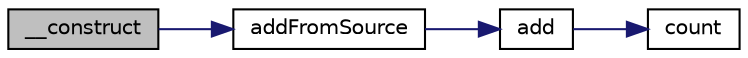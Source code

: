 digraph "__construct"
{
  edge [fontname="Helvetica",fontsize="10",labelfontname="Helvetica",labelfontsize="10"];
  node [fontname="Helvetica",fontsize="10",shape=record];
  rankdir="LR";
  Node0 [label="__construct",height=0.2,width=0.4,color="black", fillcolor="grey75", style="filled", fontcolor="black"];
  Node0 -> Node1 [color="midnightblue",fontsize="10",style="solid",fontname="Helvetica"];
  Node1 [label="addFromSource",height=0.2,width=0.4,color="black", fillcolor="white", style="filled",URL="$class_p_h_p_excel___hash_table.html#a7aefda922200684ba5337adbb828140f"];
  Node1 -> Node2 [color="midnightblue",fontsize="10",style="solid",fontname="Helvetica"];
  Node2 [label="add",height=0.2,width=0.4,color="black", fillcolor="white", style="filled",URL="$class_p_h_p_excel___hash_table.html#ada323fb291e7296e1fdde5a926309cc5"];
  Node2 -> Node3 [color="midnightblue",fontsize="10",style="solid",fontname="Helvetica"];
  Node3 [label="count",height=0.2,width=0.4,color="black", fillcolor="white", style="filled",URL="$class_p_h_p_excel___hash_table.html#ac751e87b3d4c4bf2feb03bee8b092755"];
}
